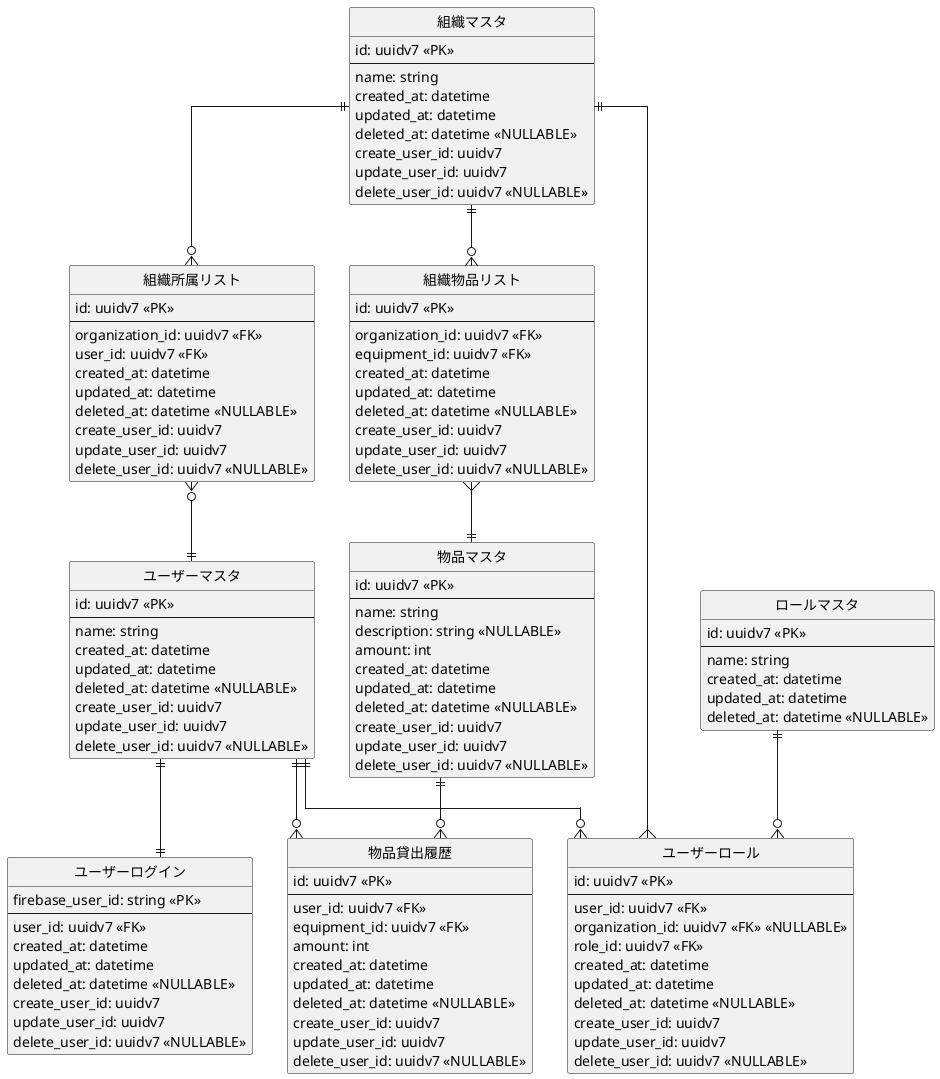 @startuml 物品管理システム論理設計
' hide the spot
hide circle

' avoid problems with angled crows feet
skinparam linetype ortho

entity user as "ユーザーマスタ" {
  id: uuidv7 <<PK>>
  --
  name: string
  created_at: datetime 
  updated_at: datetime
  deleted_at: datetime <<NULLABLE>>
  create_user_id: uuidv7
  update_user_id: uuidv7
  delete_user_id: uuidv7 <<NULLABLE>>
}

entity user_login as "ユーザーログイン" {
  firebase_user_id: string <<PK>>
  --
  user_id: uuidv7 <<FK>>
  created_at: datetime 
  updated_at: datetime
  deleted_at: datetime <<NULLABLE>>
  create_user_id: uuidv7
  update_user_id: uuidv7
  delete_user_id: uuidv7 <<NULLABLE>>
}

entity equipment as "物品マスタ" {
  id: uuidv7 <<PK>>
  --
  name: string
  description: string <<NULLABLE>>
  amount: int
  created_at: datetime 
  updated_at: datetime
  deleted_at: datetime <<NULLABLE>>
  create_user_id: uuidv7
  update_user_id: uuidv7
  delete_user_id: uuidv7 <<NULLABLE>>
}

entity organization as "組織マスタ" {
  id: uuidv7 <<PK>>
  --
  name: string
  created_at: datetime 
  updated_at: datetime
  deleted_at: datetime <<NULLABLE>>
  create_user_id: uuidv7
  update_user_id: uuidv7
  delete_user_id: uuidv7 <<NULLABLE>>
}

entity equipment_user as "物品貸出履歴" {
  id: uuidv7 <<PK>>
  --
  user_id: uuidv7 <<FK>>
  equipment_id: uuidv7 <<FK>>
  amount: int 
  created_at: datetime 
  updated_at: datetime
  deleted_at: datetime <<NULLABLE>> /' 返却日 '/
  create_user_id: uuidv7
  update_user_id: uuidv7
  delete_user_id: uuidv7 <<NULLABLE>> /' 返却したユーザー '/
}

entity organization_user as "組織所属リスト" {
  id: uuidv7 <<PK>>
  --
  organization_id: uuidv7 <<FK>>
  user_id: uuidv7 <<FK>>
  created_at: datetime 
  updated_at: datetime
  deleted_at: datetime <<NULLABLE>>
  create_user_id: uuidv7
  update_user_id: uuidv7
  delete_user_id: uuidv7 <<NULLABLE>>
}

entity organization_equipment as "組織物品リスト" {
  id: uuidv7 <<PK>>
  --
  organization_id: uuidv7 <<FK>>
  equipment_id: uuidv7 <<FK>>
  created_at: datetime 
  updated_at: datetime
  deleted_at: datetime <<NULLABLE>>
  create_user_id: uuidv7
  update_user_id: uuidv7
  delete_user_id: uuidv7 <<NULLABLE>>
}

entity roles as "ロールマスタ" {
  id: uuidv7 <<PK>>
  --
  name: string
  created_at: datetime 
  updated_at: datetime
  deleted_at: datetime <<NULLABLE>>
}

entity user_roles as "ユーザーロール" {
  id: uuidv7 <<PK>>
  --
  user_id: uuidv7 <<FK>>
  organization_id: uuidv7 <<FK>> <<NULLABLE>>
  role_id: uuidv7 <<FK>>
  created_at: datetime 
  updated_at: datetime
  deleted_at: datetime <<NULLABLE>>
  create_user_id: uuidv7
  update_user_id: uuidv7
  delete_user_id: uuidv7 <<NULLABLE>>
}

user ||--|| user_login
user ||--o{ equipment_user
equipment ||--o{ equipment_user
organization ||--o{ organization_user
organization_user }o--|| user
organization ||--o{ organization_equipment
organization_equipment }--|| equipment
organization ||--{ user_roles
user ||--o{ user_roles
roles ||--o{ user_roles

/'
    ### cardinality ###
    ------   :1
    ----||   :1 and only 1
    ----o|   :0 or 1
    -----{   :many
    ----|{   :1 or more
    ----o{   :0 or many
'/

@enduml